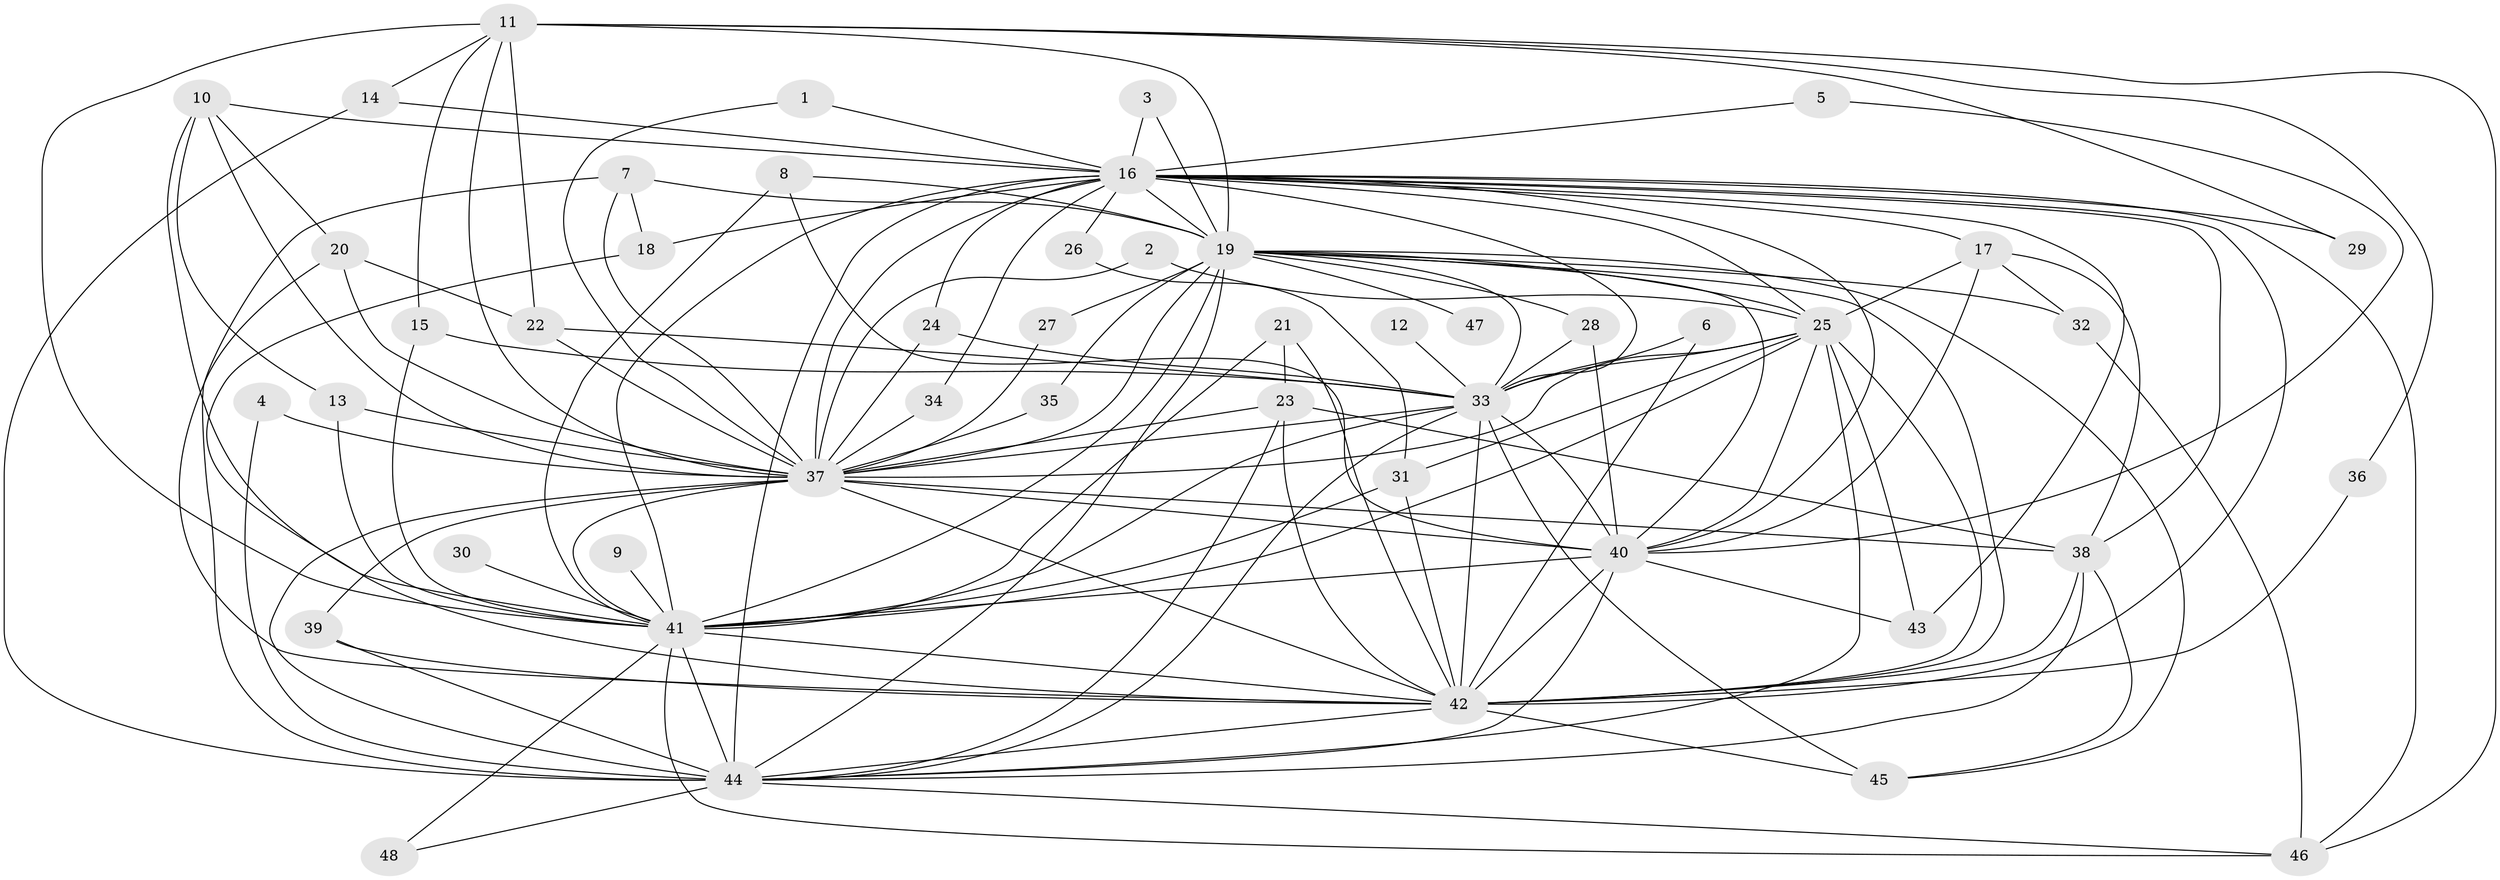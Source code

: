 // original degree distribution, {16: 0.010526315789473684, 18: 0.021052631578947368, 17: 0.010526315789473684, 30: 0.010526315789473684, 28: 0.010526315789473684, 21: 0.010526315789473684, 24: 0.010526315789473684, 14: 0.010526315789473684, 19: 0.010526315789473684, 3: 0.2631578947368421, 2: 0.5052631578947369, 8: 0.010526315789473684, 4: 0.09473684210526316, 5: 0.021052631578947368}
// Generated by graph-tools (version 1.1) at 2025/49/03/09/25 03:49:29]
// undirected, 48 vertices, 138 edges
graph export_dot {
graph [start="1"]
  node [color=gray90,style=filled];
  1;
  2;
  3;
  4;
  5;
  6;
  7;
  8;
  9;
  10;
  11;
  12;
  13;
  14;
  15;
  16;
  17;
  18;
  19;
  20;
  21;
  22;
  23;
  24;
  25;
  26;
  27;
  28;
  29;
  30;
  31;
  32;
  33;
  34;
  35;
  36;
  37;
  38;
  39;
  40;
  41;
  42;
  43;
  44;
  45;
  46;
  47;
  48;
  1 -- 16 [weight=1.0];
  1 -- 37 [weight=1.0];
  2 -- 25 [weight=1.0];
  2 -- 37 [weight=1.0];
  3 -- 16 [weight=1.0];
  3 -- 19 [weight=1.0];
  4 -- 37 [weight=1.0];
  4 -- 44 [weight=1.0];
  5 -- 16 [weight=1.0];
  5 -- 40 [weight=1.0];
  6 -- 33 [weight=1.0];
  6 -- 42 [weight=1.0];
  7 -- 18 [weight=1.0];
  7 -- 19 [weight=1.0];
  7 -- 37 [weight=1.0];
  7 -- 44 [weight=1.0];
  8 -- 19 [weight=1.0];
  8 -- 40 [weight=1.0];
  8 -- 41 [weight=1.0];
  9 -- 41 [weight=1.0];
  10 -- 13 [weight=1.0];
  10 -- 16 [weight=1.0];
  10 -- 20 [weight=1.0];
  10 -- 37 [weight=1.0];
  10 -- 41 [weight=1.0];
  11 -- 14 [weight=1.0];
  11 -- 15 [weight=1.0];
  11 -- 19 [weight=1.0];
  11 -- 22 [weight=1.0];
  11 -- 29 [weight=1.0];
  11 -- 36 [weight=1.0];
  11 -- 37 [weight=1.0];
  11 -- 41 [weight=1.0];
  11 -- 46 [weight=1.0];
  12 -- 33 [weight=1.0];
  13 -- 37 [weight=1.0];
  13 -- 41 [weight=1.0];
  14 -- 16 [weight=1.0];
  14 -- 44 [weight=1.0];
  15 -- 33 [weight=1.0];
  15 -- 41 [weight=1.0];
  16 -- 17 [weight=1.0];
  16 -- 18 [weight=2.0];
  16 -- 19 [weight=2.0];
  16 -- 24 [weight=1.0];
  16 -- 25 [weight=1.0];
  16 -- 26 [weight=1.0];
  16 -- 29 [weight=1.0];
  16 -- 33 [weight=1.0];
  16 -- 34 [weight=1.0];
  16 -- 37 [weight=2.0];
  16 -- 38 [weight=1.0];
  16 -- 40 [weight=2.0];
  16 -- 41 [weight=3.0];
  16 -- 42 [weight=2.0];
  16 -- 43 [weight=1.0];
  16 -- 44 [weight=1.0];
  16 -- 46 [weight=1.0];
  17 -- 25 [weight=1.0];
  17 -- 32 [weight=1.0];
  17 -- 38 [weight=1.0];
  17 -- 40 [weight=1.0];
  18 -- 42 [weight=1.0];
  19 -- 25 [weight=1.0];
  19 -- 27 [weight=2.0];
  19 -- 28 [weight=1.0];
  19 -- 32 [weight=1.0];
  19 -- 33 [weight=1.0];
  19 -- 35 [weight=1.0];
  19 -- 37 [weight=1.0];
  19 -- 40 [weight=1.0];
  19 -- 41 [weight=2.0];
  19 -- 42 [weight=2.0];
  19 -- 44 [weight=1.0];
  19 -- 45 [weight=1.0];
  19 -- 47 [weight=1.0];
  20 -- 22 [weight=1.0];
  20 -- 37 [weight=1.0];
  20 -- 42 [weight=1.0];
  21 -- 23 [weight=1.0];
  21 -- 41 [weight=1.0];
  21 -- 42 [weight=1.0];
  22 -- 33 [weight=1.0];
  22 -- 37 [weight=1.0];
  23 -- 37 [weight=1.0];
  23 -- 38 [weight=1.0];
  23 -- 42 [weight=1.0];
  23 -- 44 [weight=1.0];
  24 -- 33 [weight=1.0];
  24 -- 37 [weight=1.0];
  25 -- 31 [weight=1.0];
  25 -- 33 [weight=1.0];
  25 -- 37 [weight=1.0];
  25 -- 40 [weight=1.0];
  25 -- 41 [weight=2.0];
  25 -- 42 [weight=2.0];
  25 -- 43 [weight=1.0];
  25 -- 44 [weight=1.0];
  26 -- 31 [weight=1.0];
  27 -- 37 [weight=1.0];
  28 -- 33 [weight=1.0];
  28 -- 40 [weight=1.0];
  30 -- 41 [weight=1.0];
  31 -- 41 [weight=1.0];
  31 -- 42 [weight=1.0];
  32 -- 46 [weight=1.0];
  33 -- 37 [weight=1.0];
  33 -- 40 [weight=2.0];
  33 -- 41 [weight=2.0];
  33 -- 42 [weight=1.0];
  33 -- 44 [weight=1.0];
  33 -- 45 [weight=1.0];
  34 -- 37 [weight=2.0];
  35 -- 37 [weight=1.0];
  36 -- 42 [weight=1.0];
  37 -- 38 [weight=1.0];
  37 -- 39 [weight=1.0];
  37 -- 40 [weight=1.0];
  37 -- 41 [weight=2.0];
  37 -- 42 [weight=2.0];
  37 -- 44 [weight=1.0];
  38 -- 42 [weight=1.0];
  38 -- 44 [weight=1.0];
  38 -- 45 [weight=1.0];
  39 -- 42 [weight=1.0];
  39 -- 44 [weight=1.0];
  40 -- 41 [weight=3.0];
  40 -- 42 [weight=1.0];
  40 -- 43 [weight=1.0];
  40 -- 44 [weight=1.0];
  41 -- 42 [weight=2.0];
  41 -- 44 [weight=2.0];
  41 -- 46 [weight=1.0];
  41 -- 48 [weight=1.0];
  42 -- 44 [weight=1.0];
  42 -- 45 [weight=1.0];
  44 -- 46 [weight=1.0];
  44 -- 48 [weight=1.0];
}
